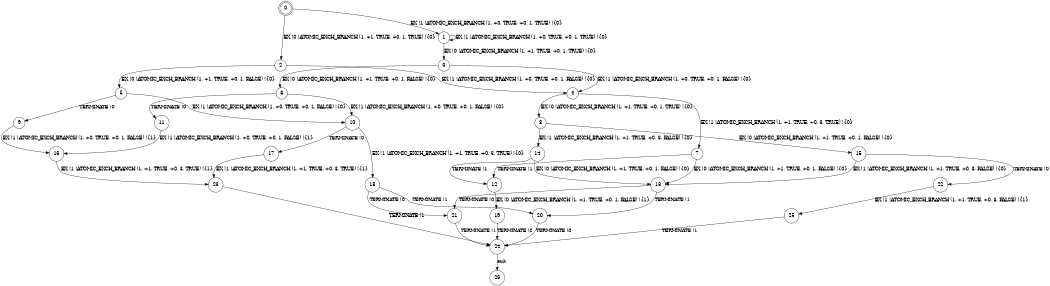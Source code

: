 digraph BCG {
size = "7, 10.5";
center = TRUE;
node [shape = circle];
0 [peripheries = 2];
0 -> 1 [label = "EX !1 !ATOMIC_EXCH_BRANCH (1, +0, TRUE, +0, 1, TRUE) !{0}"];
0 -> 2 [label = "EX !0 !ATOMIC_EXCH_BRANCH (1, +1, TRUE, +0, 1, TRUE) !{0}"];
1 -> 3 [label = "EX !0 !ATOMIC_EXCH_BRANCH (1, +1, TRUE, +0, 1, TRUE) !{0}"];
1 -> 1 [label = "EX !1 !ATOMIC_EXCH_BRANCH (1, +0, TRUE, +0, 1, TRUE) !{0}"];
2 -> 4 [label = "EX !1 !ATOMIC_EXCH_BRANCH (1, +0, TRUE, +0, 1, FALSE) !{0}"];
2 -> 5 [label = "EX !0 !ATOMIC_EXCH_BRANCH (1, +1, TRUE, +0, 1, FALSE) !{0}"];
3 -> 4 [label = "EX !1 !ATOMIC_EXCH_BRANCH (1, +0, TRUE, +0, 1, FALSE) !{0}"];
3 -> 6 [label = "EX !0 !ATOMIC_EXCH_BRANCH (1, +1, TRUE, +0, 1, FALSE) !{0}"];
4 -> 7 [label = "EX !1 !ATOMIC_EXCH_BRANCH (1, +1, TRUE, +0, 3, TRUE) !{0}"];
4 -> 8 [label = "EX !0 !ATOMIC_EXCH_BRANCH (1, +1, TRUE, +0, 1, TRUE) !{0}"];
5 -> 9 [label = "TERMINATE !0"];
5 -> 10 [label = "EX !1 !ATOMIC_EXCH_BRANCH (1, +0, TRUE, +0, 1, FALSE) !{0}"];
6 -> 11 [label = "TERMINATE !0"];
6 -> 10 [label = "EX !1 !ATOMIC_EXCH_BRANCH (1, +0, TRUE, +0, 1, FALSE) !{0}"];
7 -> 12 [label = "TERMINATE !1"];
7 -> 13 [label = "EX !0 !ATOMIC_EXCH_BRANCH (1, +1, TRUE, +0, 1, FALSE) !{0}"];
8 -> 14 [label = "EX !1 !ATOMIC_EXCH_BRANCH (1, +1, TRUE, +0, 3, FALSE) !{0}"];
8 -> 15 [label = "EX !0 !ATOMIC_EXCH_BRANCH (1, +1, TRUE, +0, 1, FALSE) !{0}"];
9 -> 16 [label = "EX !1 !ATOMIC_EXCH_BRANCH (1, +0, TRUE, +0, 1, FALSE) !{1}"];
10 -> 17 [label = "TERMINATE !0"];
10 -> 18 [label = "EX !1 !ATOMIC_EXCH_BRANCH (1, +1, TRUE, +0, 3, TRUE) !{0}"];
11 -> 16 [label = "EX !1 !ATOMIC_EXCH_BRANCH (1, +0, TRUE, +0, 1, FALSE) !{1}"];
12 -> 19 [label = "EX !0 !ATOMIC_EXCH_BRANCH (1, +1, TRUE, +0, 1, FALSE) !{1}"];
13 -> 20 [label = "TERMINATE !1"];
13 -> 21 [label = "TERMINATE !0"];
14 -> 12 [label = "TERMINATE !1"];
14 -> 13 [label = "EX !0 !ATOMIC_EXCH_BRANCH (1, +1, TRUE, +0, 1, FALSE) !{0}"];
15 -> 22 [label = "TERMINATE !0"];
15 -> 13 [label = "EX !1 !ATOMIC_EXCH_BRANCH (1, +1, TRUE, +0, 3, FALSE) !{0}"];
16 -> 23 [label = "EX !1 !ATOMIC_EXCH_BRANCH (1, +1, TRUE, +0, 3, TRUE) !{1}"];
17 -> 23 [label = "EX !1 !ATOMIC_EXCH_BRANCH (1, +1, TRUE, +0, 3, TRUE) !{1}"];
18 -> 20 [label = "TERMINATE !1"];
18 -> 21 [label = "TERMINATE !0"];
19 -> 24 [label = "TERMINATE !0"];
20 -> 24 [label = "TERMINATE !0"];
21 -> 24 [label = "TERMINATE !1"];
22 -> 25 [label = "EX !1 !ATOMIC_EXCH_BRANCH (1, +1, TRUE, +0, 3, FALSE) !{1}"];
23 -> 24 [label = "TERMINATE !1"];
24 -> 26 [label = "exit"];
25 -> 24 [label = "TERMINATE !1"];
}
